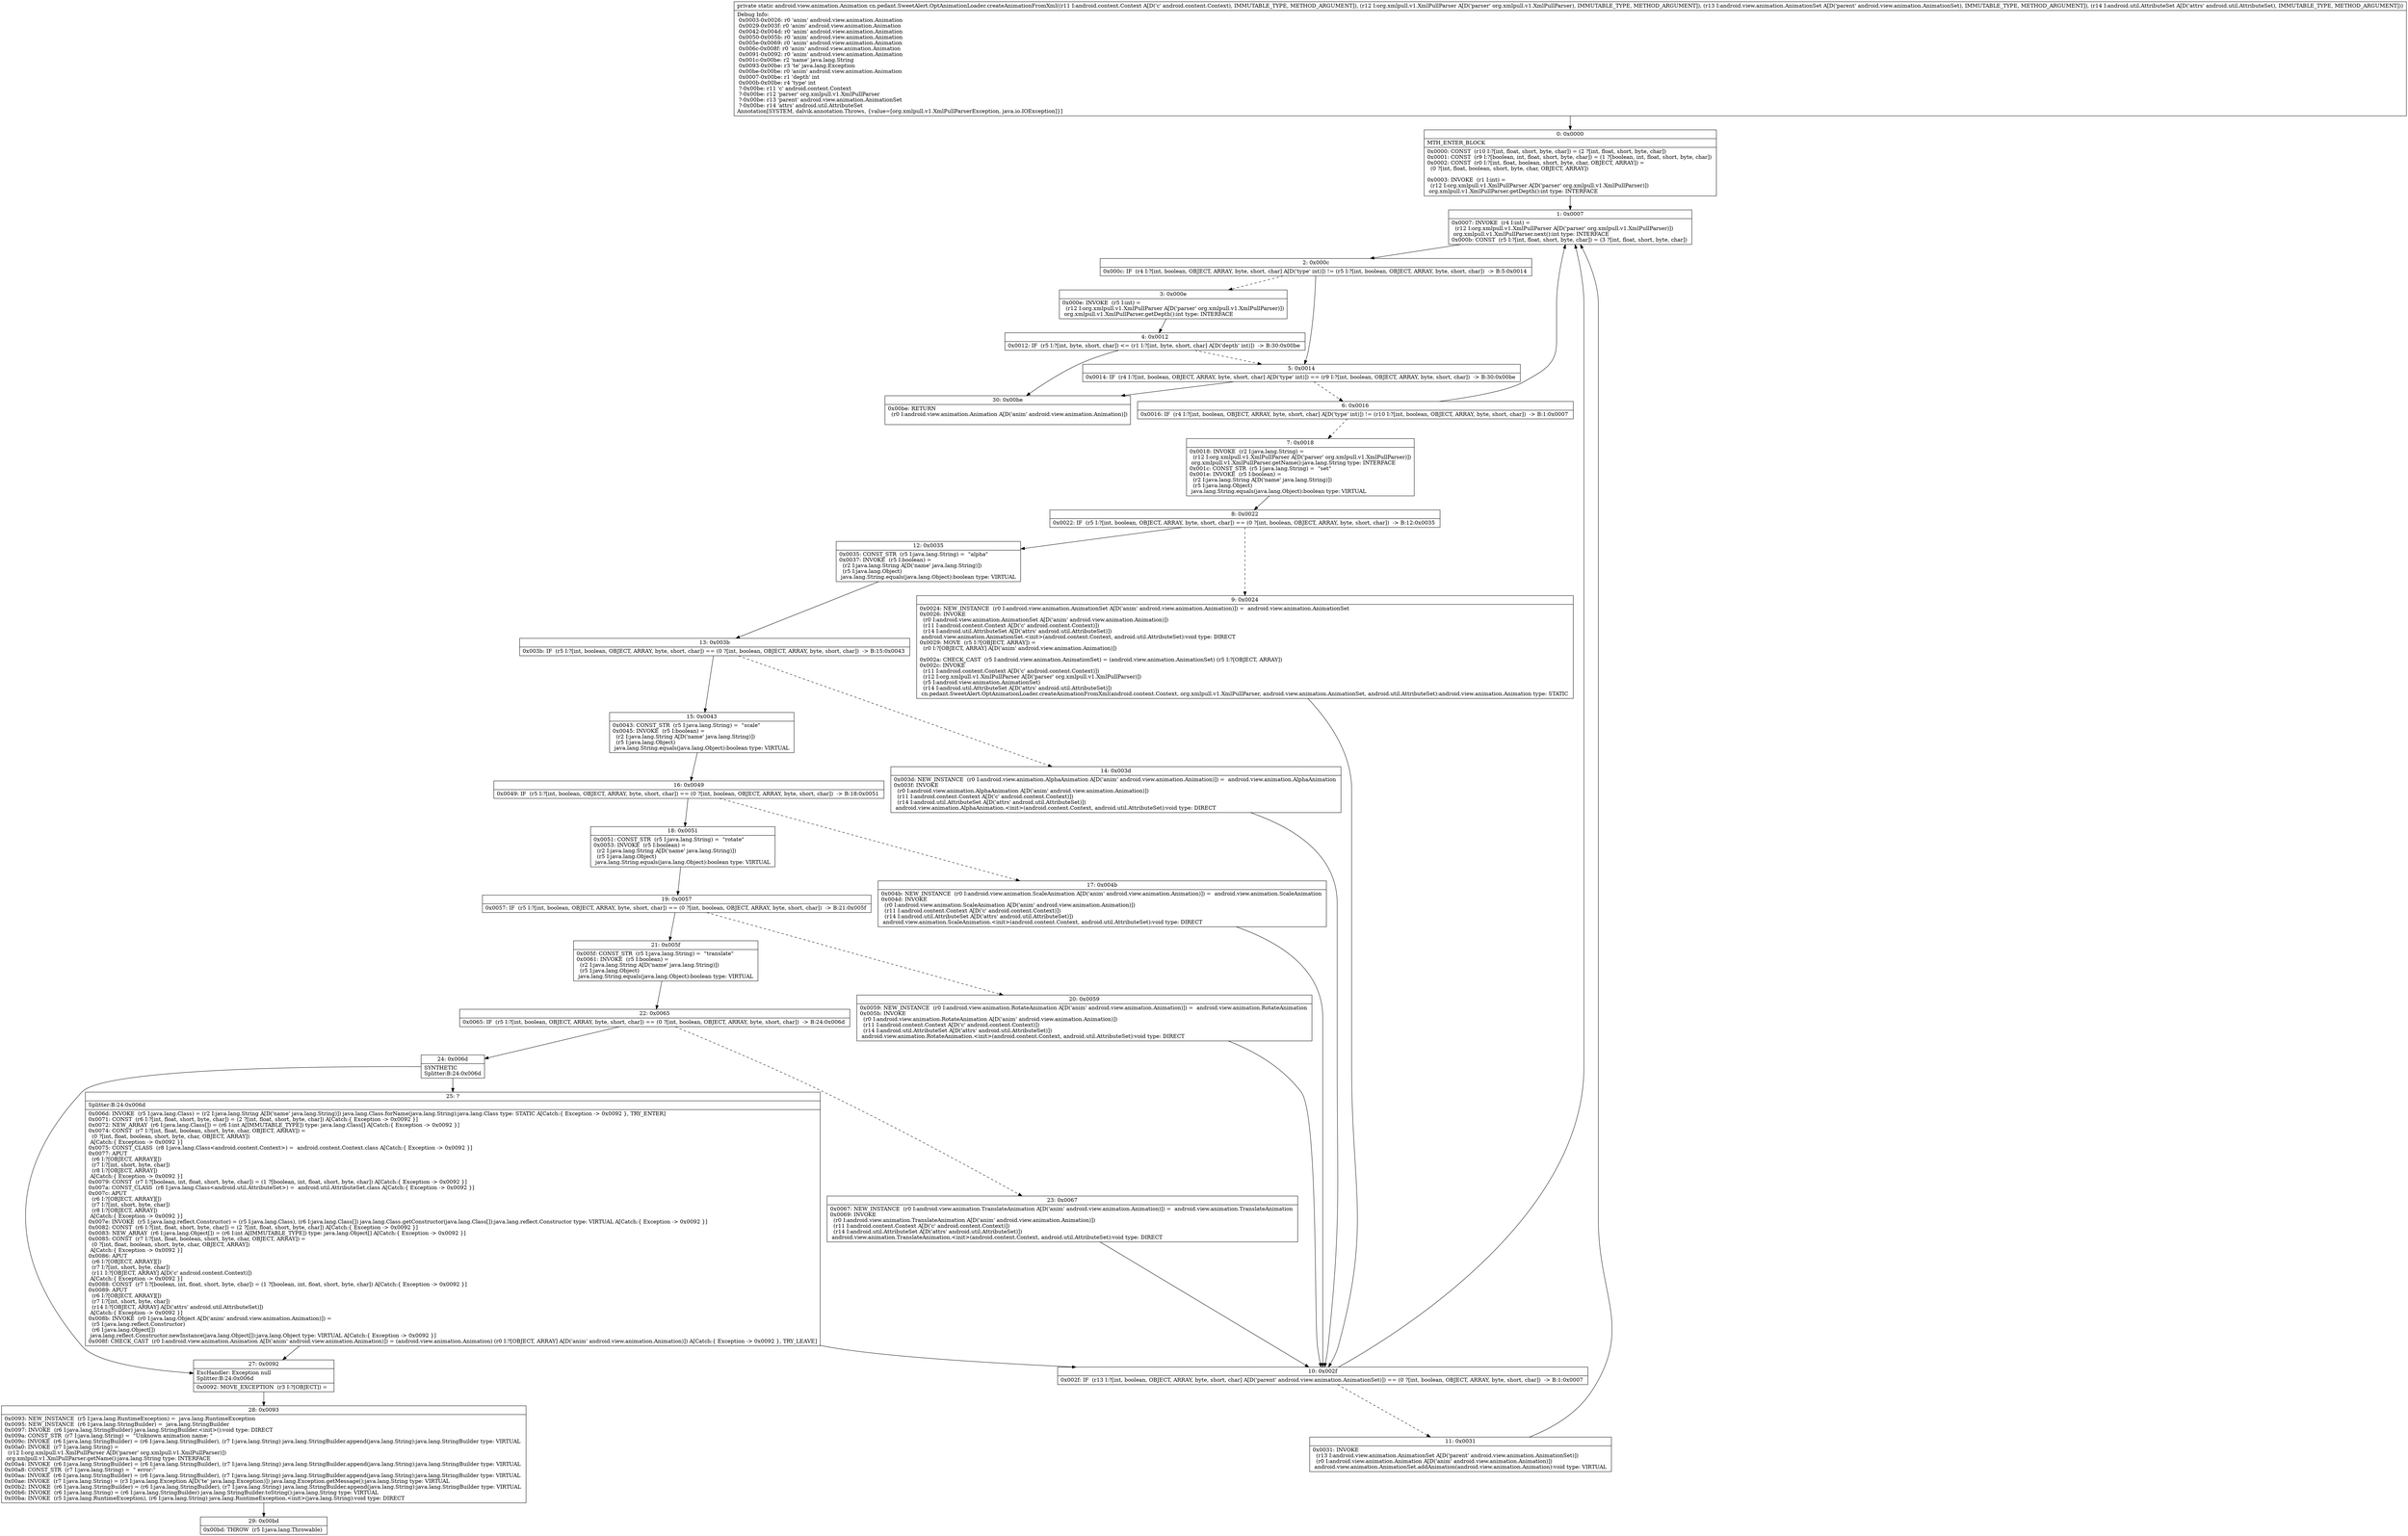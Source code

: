 digraph "CFG forcn.pedant.SweetAlert.OptAnimationLoader.createAnimationFromXml(Landroid\/content\/Context;Lorg\/xmlpull\/v1\/XmlPullParser;Landroid\/view\/animation\/AnimationSet;Landroid\/util\/AttributeSet;)Landroid\/view\/animation\/Animation;" {
Node_0 [shape=record,label="{0\:\ 0x0000|MTH_ENTER_BLOCK\l|0x0000: CONST  (r10 I:?[int, float, short, byte, char]) = (2 ?[int, float, short, byte, char]) \l0x0001: CONST  (r9 I:?[boolean, int, float, short, byte, char]) = (1 ?[boolean, int, float, short, byte, char]) \l0x0002: CONST  (r0 I:?[int, float, boolean, short, byte, char, OBJECT, ARRAY]) = \l  (0 ?[int, float, boolean, short, byte, char, OBJECT, ARRAY])\l \l0x0003: INVOKE  (r1 I:int) = \l  (r12 I:org.xmlpull.v1.XmlPullParser A[D('parser' org.xmlpull.v1.XmlPullParser)])\l org.xmlpull.v1.XmlPullParser.getDepth():int type: INTERFACE \l}"];
Node_1 [shape=record,label="{1\:\ 0x0007|0x0007: INVOKE  (r4 I:int) = \l  (r12 I:org.xmlpull.v1.XmlPullParser A[D('parser' org.xmlpull.v1.XmlPullParser)])\l org.xmlpull.v1.XmlPullParser.next():int type: INTERFACE \l0x000b: CONST  (r5 I:?[int, float, short, byte, char]) = (3 ?[int, float, short, byte, char]) \l}"];
Node_2 [shape=record,label="{2\:\ 0x000c|0x000c: IF  (r4 I:?[int, boolean, OBJECT, ARRAY, byte, short, char] A[D('type' int)]) != (r5 I:?[int, boolean, OBJECT, ARRAY, byte, short, char])  \-\> B:5:0x0014 \l}"];
Node_3 [shape=record,label="{3\:\ 0x000e|0x000e: INVOKE  (r5 I:int) = \l  (r12 I:org.xmlpull.v1.XmlPullParser A[D('parser' org.xmlpull.v1.XmlPullParser)])\l org.xmlpull.v1.XmlPullParser.getDepth():int type: INTERFACE \l}"];
Node_4 [shape=record,label="{4\:\ 0x0012|0x0012: IF  (r5 I:?[int, byte, short, char]) \<= (r1 I:?[int, byte, short, char] A[D('depth' int)])  \-\> B:30:0x00be \l}"];
Node_5 [shape=record,label="{5\:\ 0x0014|0x0014: IF  (r4 I:?[int, boolean, OBJECT, ARRAY, byte, short, char] A[D('type' int)]) == (r9 I:?[int, boolean, OBJECT, ARRAY, byte, short, char])  \-\> B:30:0x00be \l}"];
Node_6 [shape=record,label="{6\:\ 0x0016|0x0016: IF  (r4 I:?[int, boolean, OBJECT, ARRAY, byte, short, char] A[D('type' int)]) != (r10 I:?[int, boolean, OBJECT, ARRAY, byte, short, char])  \-\> B:1:0x0007 \l}"];
Node_7 [shape=record,label="{7\:\ 0x0018|0x0018: INVOKE  (r2 I:java.lang.String) = \l  (r12 I:org.xmlpull.v1.XmlPullParser A[D('parser' org.xmlpull.v1.XmlPullParser)])\l org.xmlpull.v1.XmlPullParser.getName():java.lang.String type: INTERFACE \l0x001c: CONST_STR  (r5 I:java.lang.String) =  \"set\" \l0x001e: INVOKE  (r5 I:boolean) = \l  (r2 I:java.lang.String A[D('name' java.lang.String)])\l  (r5 I:java.lang.Object)\l java.lang.String.equals(java.lang.Object):boolean type: VIRTUAL \l}"];
Node_8 [shape=record,label="{8\:\ 0x0022|0x0022: IF  (r5 I:?[int, boolean, OBJECT, ARRAY, byte, short, char]) == (0 ?[int, boolean, OBJECT, ARRAY, byte, short, char])  \-\> B:12:0x0035 \l}"];
Node_9 [shape=record,label="{9\:\ 0x0024|0x0024: NEW_INSTANCE  (r0 I:android.view.animation.AnimationSet A[D('anim' android.view.animation.Animation)]) =  android.view.animation.AnimationSet \l0x0026: INVOKE  \l  (r0 I:android.view.animation.AnimationSet A[D('anim' android.view.animation.Animation)])\l  (r11 I:android.content.Context A[D('c' android.content.Context)])\l  (r14 I:android.util.AttributeSet A[D('attrs' android.util.AttributeSet)])\l android.view.animation.AnimationSet.\<init\>(android.content.Context, android.util.AttributeSet):void type: DIRECT \l0x0029: MOVE  (r5 I:?[OBJECT, ARRAY]) = \l  (r0 I:?[OBJECT, ARRAY] A[D('anim' android.view.animation.Animation)])\l \l0x002a: CHECK_CAST  (r5 I:android.view.animation.AnimationSet) = (android.view.animation.AnimationSet) (r5 I:?[OBJECT, ARRAY]) \l0x002c: INVOKE  \l  (r11 I:android.content.Context A[D('c' android.content.Context)])\l  (r12 I:org.xmlpull.v1.XmlPullParser A[D('parser' org.xmlpull.v1.XmlPullParser)])\l  (r5 I:android.view.animation.AnimationSet)\l  (r14 I:android.util.AttributeSet A[D('attrs' android.util.AttributeSet)])\l cn.pedant.SweetAlert.OptAnimationLoader.createAnimationFromXml(android.content.Context, org.xmlpull.v1.XmlPullParser, android.view.animation.AnimationSet, android.util.AttributeSet):android.view.animation.Animation type: STATIC \l}"];
Node_10 [shape=record,label="{10\:\ 0x002f|0x002f: IF  (r13 I:?[int, boolean, OBJECT, ARRAY, byte, short, char] A[D('parent' android.view.animation.AnimationSet)]) == (0 ?[int, boolean, OBJECT, ARRAY, byte, short, char])  \-\> B:1:0x0007 \l}"];
Node_11 [shape=record,label="{11\:\ 0x0031|0x0031: INVOKE  \l  (r13 I:android.view.animation.AnimationSet A[D('parent' android.view.animation.AnimationSet)])\l  (r0 I:android.view.animation.Animation A[D('anim' android.view.animation.Animation)])\l android.view.animation.AnimationSet.addAnimation(android.view.animation.Animation):void type: VIRTUAL \l}"];
Node_12 [shape=record,label="{12\:\ 0x0035|0x0035: CONST_STR  (r5 I:java.lang.String) =  \"alpha\" \l0x0037: INVOKE  (r5 I:boolean) = \l  (r2 I:java.lang.String A[D('name' java.lang.String)])\l  (r5 I:java.lang.Object)\l java.lang.String.equals(java.lang.Object):boolean type: VIRTUAL \l}"];
Node_13 [shape=record,label="{13\:\ 0x003b|0x003b: IF  (r5 I:?[int, boolean, OBJECT, ARRAY, byte, short, char]) == (0 ?[int, boolean, OBJECT, ARRAY, byte, short, char])  \-\> B:15:0x0043 \l}"];
Node_14 [shape=record,label="{14\:\ 0x003d|0x003d: NEW_INSTANCE  (r0 I:android.view.animation.AlphaAnimation A[D('anim' android.view.animation.Animation)]) =  android.view.animation.AlphaAnimation \l0x003f: INVOKE  \l  (r0 I:android.view.animation.AlphaAnimation A[D('anim' android.view.animation.Animation)])\l  (r11 I:android.content.Context A[D('c' android.content.Context)])\l  (r14 I:android.util.AttributeSet A[D('attrs' android.util.AttributeSet)])\l android.view.animation.AlphaAnimation.\<init\>(android.content.Context, android.util.AttributeSet):void type: DIRECT \l}"];
Node_15 [shape=record,label="{15\:\ 0x0043|0x0043: CONST_STR  (r5 I:java.lang.String) =  \"scale\" \l0x0045: INVOKE  (r5 I:boolean) = \l  (r2 I:java.lang.String A[D('name' java.lang.String)])\l  (r5 I:java.lang.Object)\l java.lang.String.equals(java.lang.Object):boolean type: VIRTUAL \l}"];
Node_16 [shape=record,label="{16\:\ 0x0049|0x0049: IF  (r5 I:?[int, boolean, OBJECT, ARRAY, byte, short, char]) == (0 ?[int, boolean, OBJECT, ARRAY, byte, short, char])  \-\> B:18:0x0051 \l}"];
Node_17 [shape=record,label="{17\:\ 0x004b|0x004b: NEW_INSTANCE  (r0 I:android.view.animation.ScaleAnimation A[D('anim' android.view.animation.Animation)]) =  android.view.animation.ScaleAnimation \l0x004d: INVOKE  \l  (r0 I:android.view.animation.ScaleAnimation A[D('anim' android.view.animation.Animation)])\l  (r11 I:android.content.Context A[D('c' android.content.Context)])\l  (r14 I:android.util.AttributeSet A[D('attrs' android.util.AttributeSet)])\l android.view.animation.ScaleAnimation.\<init\>(android.content.Context, android.util.AttributeSet):void type: DIRECT \l}"];
Node_18 [shape=record,label="{18\:\ 0x0051|0x0051: CONST_STR  (r5 I:java.lang.String) =  \"rotate\" \l0x0053: INVOKE  (r5 I:boolean) = \l  (r2 I:java.lang.String A[D('name' java.lang.String)])\l  (r5 I:java.lang.Object)\l java.lang.String.equals(java.lang.Object):boolean type: VIRTUAL \l}"];
Node_19 [shape=record,label="{19\:\ 0x0057|0x0057: IF  (r5 I:?[int, boolean, OBJECT, ARRAY, byte, short, char]) == (0 ?[int, boolean, OBJECT, ARRAY, byte, short, char])  \-\> B:21:0x005f \l}"];
Node_20 [shape=record,label="{20\:\ 0x0059|0x0059: NEW_INSTANCE  (r0 I:android.view.animation.RotateAnimation A[D('anim' android.view.animation.Animation)]) =  android.view.animation.RotateAnimation \l0x005b: INVOKE  \l  (r0 I:android.view.animation.RotateAnimation A[D('anim' android.view.animation.Animation)])\l  (r11 I:android.content.Context A[D('c' android.content.Context)])\l  (r14 I:android.util.AttributeSet A[D('attrs' android.util.AttributeSet)])\l android.view.animation.RotateAnimation.\<init\>(android.content.Context, android.util.AttributeSet):void type: DIRECT \l}"];
Node_21 [shape=record,label="{21\:\ 0x005f|0x005f: CONST_STR  (r5 I:java.lang.String) =  \"translate\" \l0x0061: INVOKE  (r5 I:boolean) = \l  (r2 I:java.lang.String A[D('name' java.lang.String)])\l  (r5 I:java.lang.Object)\l java.lang.String.equals(java.lang.Object):boolean type: VIRTUAL \l}"];
Node_22 [shape=record,label="{22\:\ 0x0065|0x0065: IF  (r5 I:?[int, boolean, OBJECT, ARRAY, byte, short, char]) == (0 ?[int, boolean, OBJECT, ARRAY, byte, short, char])  \-\> B:24:0x006d \l}"];
Node_23 [shape=record,label="{23\:\ 0x0067|0x0067: NEW_INSTANCE  (r0 I:android.view.animation.TranslateAnimation A[D('anim' android.view.animation.Animation)]) =  android.view.animation.TranslateAnimation \l0x0069: INVOKE  \l  (r0 I:android.view.animation.TranslateAnimation A[D('anim' android.view.animation.Animation)])\l  (r11 I:android.content.Context A[D('c' android.content.Context)])\l  (r14 I:android.util.AttributeSet A[D('attrs' android.util.AttributeSet)])\l android.view.animation.TranslateAnimation.\<init\>(android.content.Context, android.util.AttributeSet):void type: DIRECT \l}"];
Node_24 [shape=record,label="{24\:\ 0x006d|SYNTHETIC\lSplitter:B:24:0x006d\l}"];
Node_25 [shape=record,label="{25\:\ ?|Splitter:B:24:0x006d\l|0x006d: INVOKE  (r5 I:java.lang.Class) = (r2 I:java.lang.String A[D('name' java.lang.String)]) java.lang.Class.forName(java.lang.String):java.lang.Class type: STATIC A[Catch:\{ Exception \-\> 0x0092 \}, TRY_ENTER]\l0x0071: CONST  (r6 I:?[int, float, short, byte, char]) = (2 ?[int, float, short, byte, char]) A[Catch:\{ Exception \-\> 0x0092 \}]\l0x0072: NEW_ARRAY  (r6 I:java.lang.Class[]) = (r6 I:int A[IMMUTABLE_TYPE]) type: java.lang.Class[] A[Catch:\{ Exception \-\> 0x0092 \}]\l0x0074: CONST  (r7 I:?[int, float, boolean, short, byte, char, OBJECT, ARRAY]) = \l  (0 ?[int, float, boolean, short, byte, char, OBJECT, ARRAY])\l A[Catch:\{ Exception \-\> 0x0092 \}]\l0x0075: CONST_CLASS  (r8 I:java.lang.Class\<android.content.Context\>) =  android.content.Context.class A[Catch:\{ Exception \-\> 0x0092 \}]\l0x0077: APUT  \l  (r6 I:?[OBJECT, ARRAY][])\l  (r7 I:?[int, short, byte, char])\l  (r8 I:?[OBJECT, ARRAY])\l A[Catch:\{ Exception \-\> 0x0092 \}]\l0x0079: CONST  (r7 I:?[boolean, int, float, short, byte, char]) = (1 ?[boolean, int, float, short, byte, char]) A[Catch:\{ Exception \-\> 0x0092 \}]\l0x007a: CONST_CLASS  (r8 I:java.lang.Class\<android.util.AttributeSet\>) =  android.util.AttributeSet.class A[Catch:\{ Exception \-\> 0x0092 \}]\l0x007c: APUT  \l  (r6 I:?[OBJECT, ARRAY][])\l  (r7 I:?[int, short, byte, char])\l  (r8 I:?[OBJECT, ARRAY])\l A[Catch:\{ Exception \-\> 0x0092 \}]\l0x007e: INVOKE  (r5 I:java.lang.reflect.Constructor) = (r5 I:java.lang.Class), (r6 I:java.lang.Class[]) java.lang.Class.getConstructor(java.lang.Class[]):java.lang.reflect.Constructor type: VIRTUAL A[Catch:\{ Exception \-\> 0x0092 \}]\l0x0082: CONST  (r6 I:?[int, float, short, byte, char]) = (2 ?[int, float, short, byte, char]) A[Catch:\{ Exception \-\> 0x0092 \}]\l0x0083: NEW_ARRAY  (r6 I:java.lang.Object[]) = (r6 I:int A[IMMUTABLE_TYPE]) type: java.lang.Object[] A[Catch:\{ Exception \-\> 0x0092 \}]\l0x0085: CONST  (r7 I:?[int, float, boolean, short, byte, char, OBJECT, ARRAY]) = \l  (0 ?[int, float, boolean, short, byte, char, OBJECT, ARRAY])\l A[Catch:\{ Exception \-\> 0x0092 \}]\l0x0086: APUT  \l  (r6 I:?[OBJECT, ARRAY][])\l  (r7 I:?[int, short, byte, char])\l  (r11 I:?[OBJECT, ARRAY] A[D('c' android.content.Context)])\l A[Catch:\{ Exception \-\> 0x0092 \}]\l0x0088: CONST  (r7 I:?[boolean, int, float, short, byte, char]) = (1 ?[boolean, int, float, short, byte, char]) A[Catch:\{ Exception \-\> 0x0092 \}]\l0x0089: APUT  \l  (r6 I:?[OBJECT, ARRAY][])\l  (r7 I:?[int, short, byte, char])\l  (r14 I:?[OBJECT, ARRAY] A[D('attrs' android.util.AttributeSet)])\l A[Catch:\{ Exception \-\> 0x0092 \}]\l0x008b: INVOKE  (r0 I:java.lang.Object A[D('anim' android.view.animation.Animation)]) = \l  (r5 I:java.lang.reflect.Constructor)\l  (r6 I:java.lang.Object[])\l java.lang.reflect.Constructor.newInstance(java.lang.Object[]):java.lang.Object type: VIRTUAL A[Catch:\{ Exception \-\> 0x0092 \}]\l0x008f: CHECK_CAST  (r0 I:android.view.animation.Animation A[D('anim' android.view.animation.Animation)]) = (android.view.animation.Animation) (r0 I:?[OBJECT, ARRAY] A[D('anim' android.view.animation.Animation)]) A[Catch:\{ Exception \-\> 0x0092 \}, TRY_LEAVE]\l}"];
Node_27 [shape=record,label="{27\:\ 0x0092|ExcHandler: Exception null\lSplitter:B:24:0x006d\l|0x0092: MOVE_EXCEPTION  (r3 I:?[OBJECT]) =  \l}"];
Node_28 [shape=record,label="{28\:\ 0x0093|0x0093: NEW_INSTANCE  (r5 I:java.lang.RuntimeException) =  java.lang.RuntimeException \l0x0095: NEW_INSTANCE  (r6 I:java.lang.StringBuilder) =  java.lang.StringBuilder \l0x0097: INVOKE  (r6 I:java.lang.StringBuilder) java.lang.StringBuilder.\<init\>():void type: DIRECT \l0x009a: CONST_STR  (r7 I:java.lang.String) =  \"Unknown animation name: \" \l0x009c: INVOKE  (r6 I:java.lang.StringBuilder) = (r6 I:java.lang.StringBuilder), (r7 I:java.lang.String) java.lang.StringBuilder.append(java.lang.String):java.lang.StringBuilder type: VIRTUAL \l0x00a0: INVOKE  (r7 I:java.lang.String) = \l  (r12 I:org.xmlpull.v1.XmlPullParser A[D('parser' org.xmlpull.v1.XmlPullParser)])\l org.xmlpull.v1.XmlPullParser.getName():java.lang.String type: INTERFACE \l0x00a4: INVOKE  (r6 I:java.lang.StringBuilder) = (r6 I:java.lang.StringBuilder), (r7 I:java.lang.String) java.lang.StringBuilder.append(java.lang.String):java.lang.StringBuilder type: VIRTUAL \l0x00a8: CONST_STR  (r7 I:java.lang.String) =  \" error:\" \l0x00aa: INVOKE  (r6 I:java.lang.StringBuilder) = (r6 I:java.lang.StringBuilder), (r7 I:java.lang.String) java.lang.StringBuilder.append(java.lang.String):java.lang.StringBuilder type: VIRTUAL \l0x00ae: INVOKE  (r7 I:java.lang.String) = (r3 I:java.lang.Exception A[D('te' java.lang.Exception)]) java.lang.Exception.getMessage():java.lang.String type: VIRTUAL \l0x00b2: INVOKE  (r6 I:java.lang.StringBuilder) = (r6 I:java.lang.StringBuilder), (r7 I:java.lang.String) java.lang.StringBuilder.append(java.lang.String):java.lang.StringBuilder type: VIRTUAL \l0x00b6: INVOKE  (r6 I:java.lang.String) = (r6 I:java.lang.StringBuilder) java.lang.StringBuilder.toString():java.lang.String type: VIRTUAL \l0x00ba: INVOKE  (r5 I:java.lang.RuntimeException), (r6 I:java.lang.String) java.lang.RuntimeException.\<init\>(java.lang.String):void type: DIRECT \l}"];
Node_29 [shape=record,label="{29\:\ 0x00bd|0x00bd: THROW  (r5 I:java.lang.Throwable) \l}"];
Node_30 [shape=record,label="{30\:\ 0x00be|0x00be: RETURN  \l  (r0 I:android.view.animation.Animation A[D('anim' android.view.animation.Animation)])\l \l}"];
MethodNode[shape=record,label="{private static android.view.animation.Animation cn.pedant.SweetAlert.OptAnimationLoader.createAnimationFromXml((r11 I:android.content.Context A[D('c' android.content.Context), IMMUTABLE_TYPE, METHOD_ARGUMENT]), (r12 I:org.xmlpull.v1.XmlPullParser A[D('parser' org.xmlpull.v1.XmlPullParser), IMMUTABLE_TYPE, METHOD_ARGUMENT]), (r13 I:android.view.animation.AnimationSet A[D('parent' android.view.animation.AnimationSet), IMMUTABLE_TYPE, METHOD_ARGUMENT]), (r14 I:android.util.AttributeSet A[D('attrs' android.util.AttributeSet), IMMUTABLE_TYPE, METHOD_ARGUMENT]))  | Debug Info:\l  0x0003\-0x0026: r0 'anim' android.view.animation.Animation\l  0x0029\-0x003f: r0 'anim' android.view.animation.Animation\l  0x0042\-0x004d: r0 'anim' android.view.animation.Animation\l  0x0050\-0x005b: r0 'anim' android.view.animation.Animation\l  0x005e\-0x0069: r0 'anim' android.view.animation.Animation\l  0x006c\-0x008f: r0 'anim' android.view.animation.Animation\l  0x0091\-0x0092: r0 'anim' android.view.animation.Animation\l  0x001c\-0x00be: r2 'name' java.lang.String\l  0x0093\-0x00be: r3 'te' java.lang.Exception\l  0x00be\-0x00be: r0 'anim' android.view.animation.Animation\l  0x0007\-0x00be: r1 'depth' int\l  0x000b\-0x00be: r4 'type' int\l  ?\-0x00be: r11 'c' android.content.Context\l  ?\-0x00be: r12 'parser' org.xmlpull.v1.XmlPullParser\l  ?\-0x00be: r13 'parent' android.view.animation.AnimationSet\l  ?\-0x00be: r14 'attrs' android.util.AttributeSet\lAnnotation[SYSTEM, dalvik.annotation.Throws, \{value=[org.xmlpull.v1.XmlPullParserException, java.io.IOException]\}]\l}"];
MethodNode -> Node_0;
Node_0 -> Node_1;
Node_1 -> Node_2;
Node_2 -> Node_3[style=dashed];
Node_2 -> Node_5;
Node_3 -> Node_4;
Node_4 -> Node_5[style=dashed];
Node_4 -> Node_30;
Node_5 -> Node_6[style=dashed];
Node_5 -> Node_30;
Node_6 -> Node_1;
Node_6 -> Node_7[style=dashed];
Node_7 -> Node_8;
Node_8 -> Node_9[style=dashed];
Node_8 -> Node_12;
Node_9 -> Node_10;
Node_10 -> Node_1;
Node_10 -> Node_11[style=dashed];
Node_11 -> Node_1;
Node_12 -> Node_13;
Node_13 -> Node_14[style=dashed];
Node_13 -> Node_15;
Node_14 -> Node_10;
Node_15 -> Node_16;
Node_16 -> Node_17[style=dashed];
Node_16 -> Node_18;
Node_17 -> Node_10;
Node_18 -> Node_19;
Node_19 -> Node_20[style=dashed];
Node_19 -> Node_21;
Node_20 -> Node_10;
Node_21 -> Node_22;
Node_22 -> Node_23[style=dashed];
Node_22 -> Node_24;
Node_23 -> Node_10;
Node_24 -> Node_25;
Node_24 -> Node_27;
Node_25 -> Node_27;
Node_25 -> Node_10;
Node_27 -> Node_28;
Node_28 -> Node_29;
}

